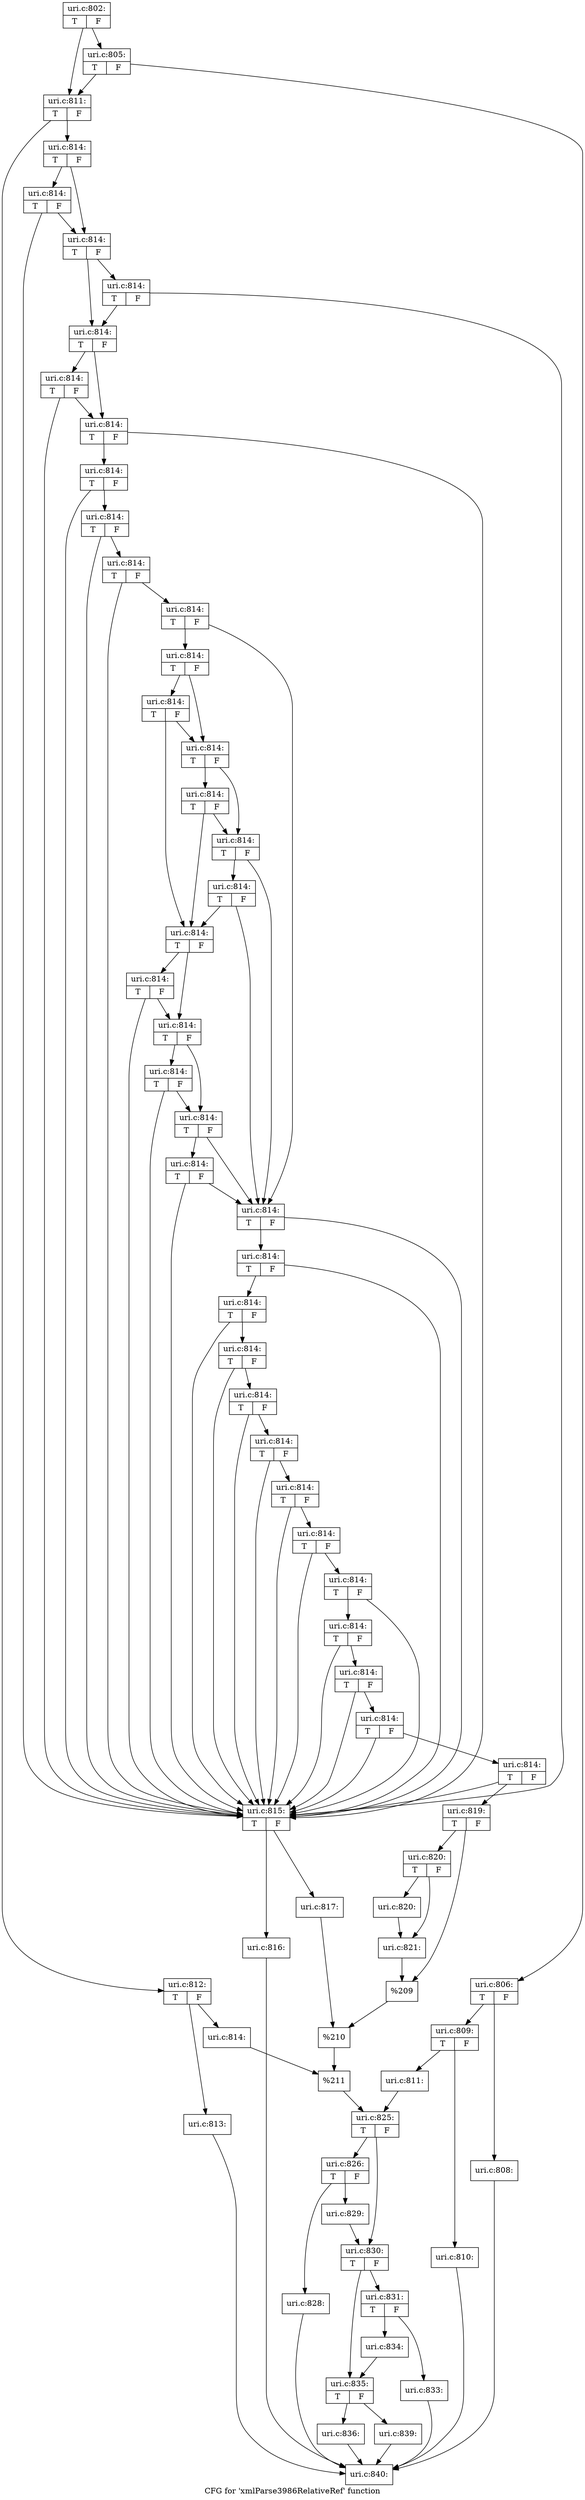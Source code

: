 digraph "CFG for 'xmlParse3986RelativeRef' function" {
	label="CFG for 'xmlParse3986RelativeRef' function";

	Node0x4990650 [shape=record,label="{uri.c:802:|{<s0>T|<s1>F}}"];
	Node0x4990650 -> Node0x499f8f0;
	Node0x4990650 -> Node0x499f8a0;
	Node0x499f8f0 [shape=record,label="{uri.c:805:|{<s0>T|<s1>F}}"];
	Node0x499f8f0 -> Node0x499f800;
	Node0x499f8f0 -> Node0x499f8a0;
	Node0x499f800 [shape=record,label="{uri.c:806:|{<s0>T|<s1>F}}"];
	Node0x499f800 -> Node0x49a05f0;
	Node0x499f800 -> Node0x49a0640;
	Node0x49a05f0 [shape=record,label="{uri.c:808:}"];
	Node0x49a05f0 -> Node0x499efc0;
	Node0x49a0640 [shape=record,label="{uri.c:809:|{<s0>T|<s1>F}}"];
	Node0x49a0640 -> Node0x49a0dd0;
	Node0x49a0640 -> Node0x49a0e20;
	Node0x49a0dd0 [shape=record,label="{uri.c:810:}"];
	Node0x49a0dd0 -> Node0x499efc0;
	Node0x49a0e20 [shape=record,label="{uri.c:811:}"];
	Node0x49a0e20 -> Node0x499f850;
	Node0x499f8a0 [shape=record,label="{uri.c:811:|{<s0>T|<s1>F}}"];
	Node0x499f8a0 -> Node0x49a13d0;
	Node0x499f8a0 -> Node0x49a1470;
	Node0x49a13d0 [shape=record,label="{uri.c:812:|{<s0>T|<s1>F}}"];
	Node0x49a13d0 -> Node0x49a1b60;
	Node0x49a13d0 -> Node0x49a1bb0;
	Node0x49a1b60 [shape=record,label="{uri.c:813:}"];
	Node0x49a1b60 -> Node0x499efc0;
	Node0x49a1bb0 [shape=record,label="{uri.c:814:}"];
	Node0x49a1bb0 -> Node0x49a1420;
	Node0x49a1470 [shape=record,label="{uri.c:814:|{<s0>T|<s1>F}}"];
	Node0x49a1470 -> Node0x49a25a0;
	Node0x49a1470 -> Node0x49a2550;
	Node0x49a25a0 [shape=record,label="{uri.c:814:|{<s0>T|<s1>F}}"];
	Node0x49a25a0 -> Node0x49a2160;
	Node0x49a25a0 -> Node0x49a2550;
	Node0x49a2550 [shape=record,label="{uri.c:814:|{<s0>T|<s1>F}}"];
	Node0x49a2550 -> Node0x49a2ab0;
	Node0x49a2550 -> Node0x49a2500;
	Node0x49a2ab0 [shape=record,label="{uri.c:814:|{<s0>T|<s1>F}}"];
	Node0x49a2ab0 -> Node0x49a2160;
	Node0x49a2ab0 -> Node0x49a2500;
	Node0x49a2500 [shape=record,label="{uri.c:814:|{<s0>T|<s1>F}}"];
	Node0x49a2500 -> Node0x49a2f60;
	Node0x49a2500 -> Node0x49a24b0;
	Node0x49a2f60 [shape=record,label="{uri.c:814:|{<s0>T|<s1>F}}"];
	Node0x49a2f60 -> Node0x49a2160;
	Node0x49a2f60 -> Node0x49a24b0;
	Node0x49a24b0 [shape=record,label="{uri.c:814:|{<s0>T|<s1>F}}"];
	Node0x49a24b0 -> Node0x49a2160;
	Node0x49a24b0 -> Node0x49a2460;
	Node0x49a2460 [shape=record,label="{uri.c:814:|{<s0>T|<s1>F}}"];
	Node0x49a2460 -> Node0x49a2160;
	Node0x49a2460 -> Node0x49a2410;
	Node0x49a2410 [shape=record,label="{uri.c:814:|{<s0>T|<s1>F}}"];
	Node0x49a2410 -> Node0x49a2160;
	Node0x49a2410 -> Node0x49a23c0;
	Node0x49a23c0 [shape=record,label="{uri.c:814:|{<s0>T|<s1>F}}"];
	Node0x49a23c0 -> Node0x49a2160;
	Node0x49a23c0 -> Node0x49a2370;
	Node0x49a2370 [shape=record,label="{uri.c:814:|{<s0>T|<s1>F}}"];
	Node0x49a2370 -> Node0x49a3d20;
	Node0x49a2370 -> Node0x49a2320;
	Node0x49a3d20 [shape=record,label="{uri.c:814:|{<s0>T|<s1>F}}"];
	Node0x49a3d20 -> Node0x49a4040;
	Node0x49a3d20 -> Node0x49a3ff0;
	Node0x49a4040 [shape=record,label="{uri.c:814:|{<s0>T|<s1>F}}"];
	Node0x49a4040 -> Node0x49a3cd0;
	Node0x49a4040 -> Node0x49a3ff0;
	Node0x49a3ff0 [shape=record,label="{uri.c:814:|{<s0>T|<s1>F}}"];
	Node0x49a3ff0 -> Node0x49a4610;
	Node0x49a3ff0 -> Node0x49a3fa0;
	Node0x49a4610 [shape=record,label="{uri.c:814:|{<s0>T|<s1>F}}"];
	Node0x49a4610 -> Node0x49a3cd0;
	Node0x49a4610 -> Node0x49a3fa0;
	Node0x49a3fa0 [shape=record,label="{uri.c:814:|{<s0>T|<s1>F}}"];
	Node0x49a3fa0 -> Node0x49a4be0;
	Node0x49a3fa0 -> Node0x49a2320;
	Node0x49a4be0 [shape=record,label="{uri.c:814:|{<s0>T|<s1>F}}"];
	Node0x49a4be0 -> Node0x49a3cd0;
	Node0x49a4be0 -> Node0x49a2320;
	Node0x49a3cd0 [shape=record,label="{uri.c:814:|{<s0>T|<s1>F}}"];
	Node0x49a3cd0 -> Node0x49a5250;
	Node0x49a3cd0 -> Node0x49a5200;
	Node0x49a5250 [shape=record,label="{uri.c:814:|{<s0>T|<s1>F}}"];
	Node0x49a5250 -> Node0x49a2160;
	Node0x49a5250 -> Node0x49a5200;
	Node0x49a5200 [shape=record,label="{uri.c:814:|{<s0>T|<s1>F}}"];
	Node0x49a5200 -> Node0x49a5820;
	Node0x49a5200 -> Node0x49a51b0;
	Node0x49a5820 [shape=record,label="{uri.c:814:|{<s0>T|<s1>F}}"];
	Node0x49a5820 -> Node0x49a2160;
	Node0x49a5820 -> Node0x49a51b0;
	Node0x49a51b0 [shape=record,label="{uri.c:814:|{<s0>T|<s1>F}}"];
	Node0x49a51b0 -> Node0x49a5df0;
	Node0x49a51b0 -> Node0x49a2320;
	Node0x49a5df0 [shape=record,label="{uri.c:814:|{<s0>T|<s1>F}}"];
	Node0x49a5df0 -> Node0x49a2160;
	Node0x49a5df0 -> Node0x49a2320;
	Node0x49a2320 [shape=record,label="{uri.c:814:|{<s0>T|<s1>F}}"];
	Node0x49a2320 -> Node0x49a2160;
	Node0x49a2320 -> Node0x49a6690;
	Node0x49a6690 [shape=record,label="{uri.c:814:|{<s0>T|<s1>F}}"];
	Node0x49a6690 -> Node0x49a2160;
	Node0x49a6690 -> Node0x49a6640;
	Node0x49a6640 [shape=record,label="{uri.c:814:|{<s0>T|<s1>F}}"];
	Node0x49a6640 -> Node0x49a2160;
	Node0x49a6640 -> Node0x49a65f0;
	Node0x49a65f0 [shape=record,label="{uri.c:814:|{<s0>T|<s1>F}}"];
	Node0x49a65f0 -> Node0x49a2160;
	Node0x49a65f0 -> Node0x49a65a0;
	Node0x49a65a0 [shape=record,label="{uri.c:814:|{<s0>T|<s1>F}}"];
	Node0x49a65a0 -> Node0x49a2160;
	Node0x49a65a0 -> Node0x49a6550;
	Node0x49a6550 [shape=record,label="{uri.c:814:|{<s0>T|<s1>F}}"];
	Node0x49a6550 -> Node0x49a2160;
	Node0x49a6550 -> Node0x49a6500;
	Node0x49a6500 [shape=record,label="{uri.c:814:|{<s0>T|<s1>F}}"];
	Node0x49a6500 -> Node0x49a2160;
	Node0x49a6500 -> Node0x49a64b0;
	Node0x49a64b0 [shape=record,label="{uri.c:814:|{<s0>T|<s1>F}}"];
	Node0x49a64b0 -> Node0x49a2160;
	Node0x49a64b0 -> Node0x49a6460;
	Node0x49a6460 [shape=record,label="{uri.c:814:|{<s0>T|<s1>F}}"];
	Node0x49a6460 -> Node0x49a2160;
	Node0x49a6460 -> Node0x49a6410;
	Node0x49a6410 [shape=record,label="{uri.c:814:|{<s0>T|<s1>F}}"];
	Node0x49a6410 -> Node0x49a2160;
	Node0x49a6410 -> Node0x49a63c0;
	Node0x49a63c0 [shape=record,label="{uri.c:814:|{<s0>T|<s1>F}}"];
	Node0x49a63c0 -> Node0x49a2160;
	Node0x49a63c0 -> Node0x49a22d0;
	Node0x49a22d0 [shape=record,label="{uri.c:814:|{<s0>T|<s1>F}}"];
	Node0x49a22d0 -> Node0x49a2160;
	Node0x49a22d0 -> Node0x49a2250;
	Node0x49a2250 [shape=record,label="{uri.c:814:|{<s0>T|<s1>F}}"];
	Node0x49a2250 -> Node0x49a2160;
	Node0x49a2250 -> Node0x49a2200;
	Node0x49a2160 [shape=record,label="{uri.c:815:|{<s0>T|<s1>F}}"];
	Node0x49a2160 -> Node0x49a8c70;
	Node0x49a2160 -> Node0x49a8fa0;
	Node0x49a8c70 [shape=record,label="{uri.c:816:}"];
	Node0x49a8c70 -> Node0x499efc0;
	Node0x49a8fa0 [shape=record,label="{uri.c:817:}"];
	Node0x49a8fa0 -> Node0x49a21b0;
	Node0x49a2200 [shape=record,label="{uri.c:819:|{<s0>T|<s1>F}}"];
	Node0x49a2200 -> Node0x49a9320;
	Node0x49a2200 -> Node0x49a9370;
	Node0x49a9320 [shape=record,label="{uri.c:820:|{<s0>T|<s1>F}}"];
	Node0x49a9320 -> Node0x49a96b0;
	Node0x49a9320 -> Node0x49a9700;
	Node0x49a96b0 [shape=record,label="{uri.c:820:}"];
	Node0x49a96b0 -> Node0x49a9700;
	Node0x49a9700 [shape=record,label="{uri.c:821:}"];
	Node0x49a9700 -> Node0x49a9370;
	Node0x49a9370 [shape=record,label="{%209}"];
	Node0x49a9370 -> Node0x49a21b0;
	Node0x49a21b0 [shape=record,label="{%210}"];
	Node0x49a21b0 -> Node0x49a1420;
	Node0x49a1420 [shape=record,label="{%211}"];
	Node0x49a1420 -> Node0x499f850;
	Node0x499f850 [shape=record,label="{uri.c:825:|{<s0>T|<s1>F}}"];
	Node0x499f850 -> Node0x49aa330;
	Node0x499f850 -> Node0x49aa380;
	Node0x49aa330 [shape=record,label="{uri.c:826:|{<s0>T|<s1>F}}"];
	Node0x49aa330 -> Node0x49aabc0;
	Node0x49aa330 -> Node0x49aac10;
	Node0x49aabc0 [shape=record,label="{uri.c:828:}"];
	Node0x49aabc0 -> Node0x499efc0;
	Node0x49aac10 [shape=record,label="{uri.c:829:}"];
	Node0x49aac10 -> Node0x49aa380;
	Node0x49aa380 [shape=record,label="{uri.c:830:|{<s0>T|<s1>F}}"];
	Node0x49aa380 -> Node0x49ab1b0;
	Node0x49aa380 -> Node0x49ab200;
	Node0x49ab1b0 [shape=record,label="{uri.c:831:|{<s0>T|<s1>F}}"];
	Node0x49ab1b0 -> Node0x49aba40;
	Node0x49ab1b0 -> Node0x49aba90;
	Node0x49aba40 [shape=record,label="{uri.c:833:}"];
	Node0x49aba40 -> Node0x499efc0;
	Node0x49aba90 [shape=record,label="{uri.c:834:}"];
	Node0x49aba90 -> Node0x49ab200;
	Node0x49ab200 [shape=record,label="{uri.c:835:|{<s0>T|<s1>F}}"];
	Node0x49ab200 -> Node0x49ac030;
	Node0x49ab200 -> Node0x49ac080;
	Node0x49ac030 [shape=record,label="{uri.c:836:}"];
	Node0x49ac030 -> Node0x499efc0;
	Node0x49ac080 [shape=record,label="{uri.c:839:}"];
	Node0x49ac080 -> Node0x499efc0;
	Node0x499efc0 [shape=record,label="{uri.c:840:}"];
}
